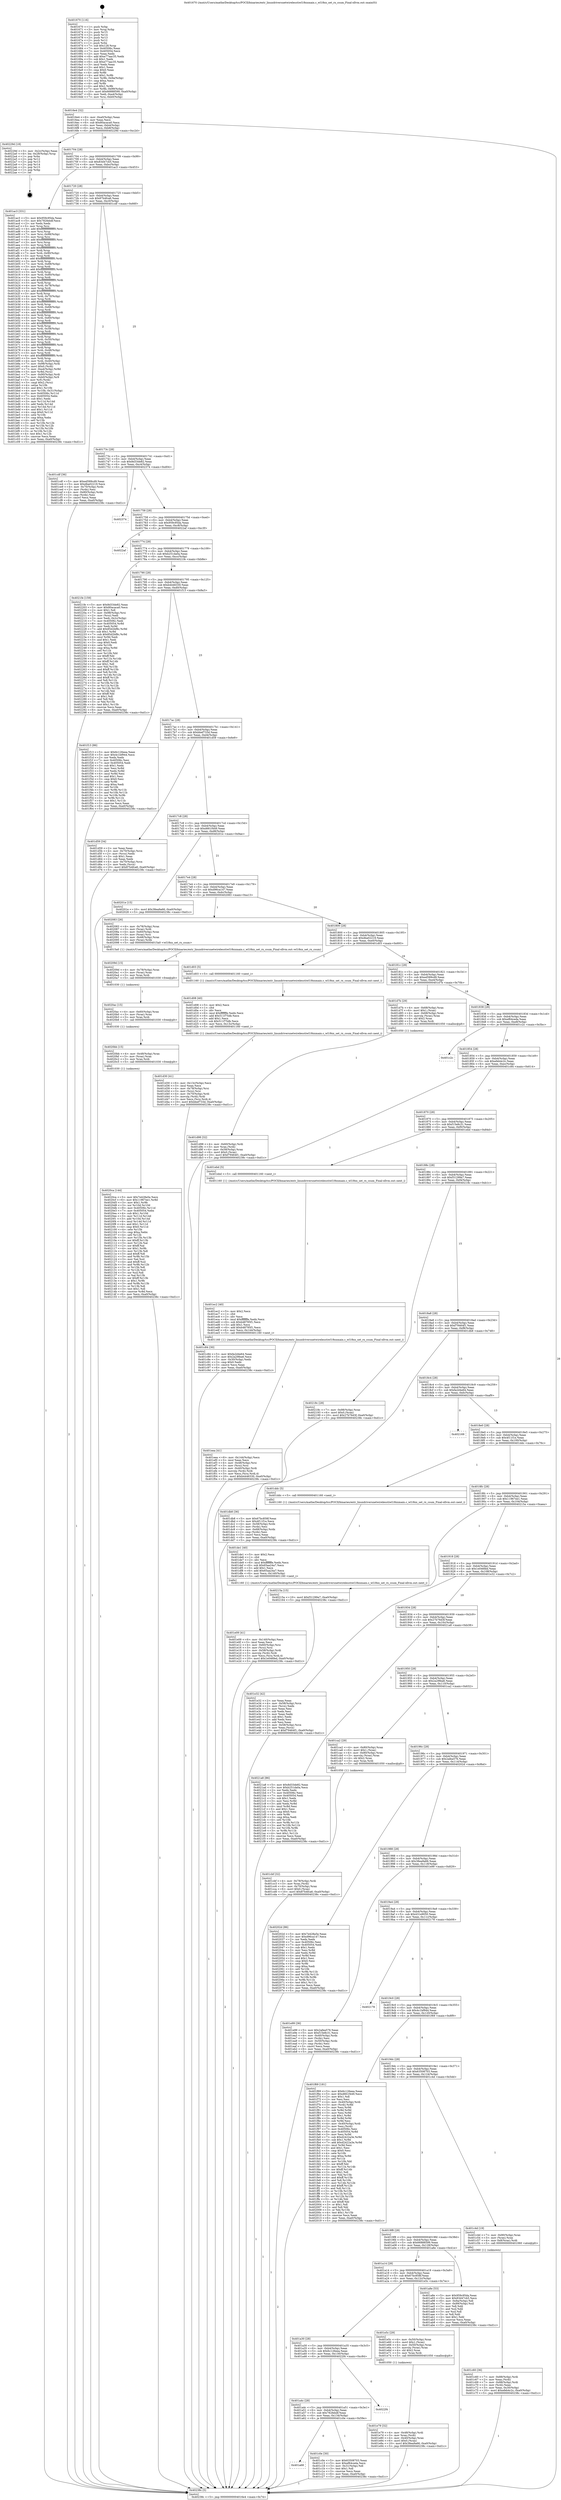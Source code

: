 digraph "0x401670" {
  label = "0x401670 (/mnt/c/Users/mathe/Desktop/tcc/POCII/binaries/extr_linuxdriversnetwirelesstiwl18xxmain.c_wl18xx_set_rx_csum_Final-ollvm.out::main(0))"
  labelloc = "t"
  node[shape=record]

  Entry [label="",width=0.3,height=0.3,shape=circle,fillcolor=black,style=filled]
  "0x4016e4" [label="{
     0x4016e4 [32]\l
     | [instrs]\l
     &nbsp;&nbsp;0x4016e4 \<+6\>: mov -0xa0(%rbp),%eax\l
     &nbsp;&nbsp;0x4016ea \<+2\>: mov %eax,%ecx\l
     &nbsp;&nbsp;0x4016ec \<+6\>: sub $0x80acaca0,%ecx\l
     &nbsp;&nbsp;0x4016f2 \<+6\>: mov %eax,-0xb4(%rbp)\l
     &nbsp;&nbsp;0x4016f8 \<+6\>: mov %ecx,-0xb8(%rbp)\l
     &nbsp;&nbsp;0x4016fe \<+6\>: je 000000000040229d \<main+0xc2d\>\l
  }"]
  "0x40229d" [label="{
     0x40229d [18]\l
     | [instrs]\l
     &nbsp;&nbsp;0x40229d \<+3\>: mov -0x2c(%rbp),%eax\l
     &nbsp;&nbsp;0x4022a0 \<+4\>: lea -0x28(%rbp),%rsp\l
     &nbsp;&nbsp;0x4022a4 \<+1\>: pop %rbx\l
     &nbsp;&nbsp;0x4022a5 \<+2\>: pop %r12\l
     &nbsp;&nbsp;0x4022a7 \<+2\>: pop %r13\l
     &nbsp;&nbsp;0x4022a9 \<+2\>: pop %r14\l
     &nbsp;&nbsp;0x4022ab \<+2\>: pop %r15\l
     &nbsp;&nbsp;0x4022ad \<+1\>: pop %rbp\l
     &nbsp;&nbsp;0x4022ae \<+1\>: ret\l
  }"]
  "0x401704" [label="{
     0x401704 [28]\l
     | [instrs]\l
     &nbsp;&nbsp;0x401704 \<+5\>: jmp 0000000000401709 \<main+0x99\>\l
     &nbsp;&nbsp;0x401709 \<+6\>: mov -0xb4(%rbp),%eax\l
     &nbsp;&nbsp;0x40170f \<+5\>: sub $0x83d47cb5,%eax\l
     &nbsp;&nbsp;0x401714 \<+6\>: mov %eax,-0xbc(%rbp)\l
     &nbsp;&nbsp;0x40171a \<+6\>: je 0000000000401ac3 \<main+0x453\>\l
  }"]
  Exit [label="",width=0.3,height=0.3,shape=circle,fillcolor=black,style=filled,peripheries=2]
  "0x401ac3" [label="{
     0x401ac3 [331]\l
     | [instrs]\l
     &nbsp;&nbsp;0x401ac3 \<+5\>: mov $0x959c95da,%eax\l
     &nbsp;&nbsp;0x401ac8 \<+5\>: mov $0x782febdf,%ecx\l
     &nbsp;&nbsp;0x401acd \<+2\>: xor %edx,%edx\l
     &nbsp;&nbsp;0x401acf \<+3\>: mov %rsp,%rsi\l
     &nbsp;&nbsp;0x401ad2 \<+4\>: add $0xfffffffffffffff0,%rsi\l
     &nbsp;&nbsp;0x401ad6 \<+3\>: mov %rsi,%rsp\l
     &nbsp;&nbsp;0x401ad9 \<+7\>: mov %rsi,-0x98(%rbp)\l
     &nbsp;&nbsp;0x401ae0 \<+3\>: mov %rsp,%rsi\l
     &nbsp;&nbsp;0x401ae3 \<+4\>: add $0xfffffffffffffff0,%rsi\l
     &nbsp;&nbsp;0x401ae7 \<+3\>: mov %rsi,%rsp\l
     &nbsp;&nbsp;0x401aea \<+3\>: mov %rsp,%rdi\l
     &nbsp;&nbsp;0x401aed \<+4\>: add $0xfffffffffffffff0,%rdi\l
     &nbsp;&nbsp;0x401af1 \<+3\>: mov %rdi,%rsp\l
     &nbsp;&nbsp;0x401af4 \<+7\>: mov %rdi,-0x90(%rbp)\l
     &nbsp;&nbsp;0x401afb \<+3\>: mov %rsp,%rdi\l
     &nbsp;&nbsp;0x401afe \<+4\>: add $0xfffffffffffffff0,%rdi\l
     &nbsp;&nbsp;0x401b02 \<+3\>: mov %rdi,%rsp\l
     &nbsp;&nbsp;0x401b05 \<+7\>: mov %rdi,-0x88(%rbp)\l
     &nbsp;&nbsp;0x401b0c \<+3\>: mov %rsp,%rdi\l
     &nbsp;&nbsp;0x401b0f \<+4\>: add $0xfffffffffffffff0,%rdi\l
     &nbsp;&nbsp;0x401b13 \<+3\>: mov %rdi,%rsp\l
     &nbsp;&nbsp;0x401b16 \<+4\>: mov %rdi,-0x80(%rbp)\l
     &nbsp;&nbsp;0x401b1a \<+3\>: mov %rsp,%rdi\l
     &nbsp;&nbsp;0x401b1d \<+4\>: add $0xfffffffffffffff0,%rdi\l
     &nbsp;&nbsp;0x401b21 \<+3\>: mov %rdi,%rsp\l
     &nbsp;&nbsp;0x401b24 \<+4\>: mov %rdi,-0x78(%rbp)\l
     &nbsp;&nbsp;0x401b28 \<+3\>: mov %rsp,%rdi\l
     &nbsp;&nbsp;0x401b2b \<+4\>: add $0xfffffffffffffff0,%rdi\l
     &nbsp;&nbsp;0x401b2f \<+3\>: mov %rdi,%rsp\l
     &nbsp;&nbsp;0x401b32 \<+4\>: mov %rdi,-0x70(%rbp)\l
     &nbsp;&nbsp;0x401b36 \<+3\>: mov %rsp,%rdi\l
     &nbsp;&nbsp;0x401b39 \<+4\>: add $0xfffffffffffffff0,%rdi\l
     &nbsp;&nbsp;0x401b3d \<+3\>: mov %rdi,%rsp\l
     &nbsp;&nbsp;0x401b40 \<+4\>: mov %rdi,-0x68(%rbp)\l
     &nbsp;&nbsp;0x401b44 \<+3\>: mov %rsp,%rdi\l
     &nbsp;&nbsp;0x401b47 \<+4\>: add $0xfffffffffffffff0,%rdi\l
     &nbsp;&nbsp;0x401b4b \<+3\>: mov %rdi,%rsp\l
     &nbsp;&nbsp;0x401b4e \<+4\>: mov %rdi,-0x60(%rbp)\l
     &nbsp;&nbsp;0x401b52 \<+3\>: mov %rsp,%rdi\l
     &nbsp;&nbsp;0x401b55 \<+4\>: add $0xfffffffffffffff0,%rdi\l
     &nbsp;&nbsp;0x401b59 \<+3\>: mov %rdi,%rsp\l
     &nbsp;&nbsp;0x401b5c \<+4\>: mov %rdi,-0x58(%rbp)\l
     &nbsp;&nbsp;0x401b60 \<+3\>: mov %rsp,%rdi\l
     &nbsp;&nbsp;0x401b63 \<+4\>: add $0xfffffffffffffff0,%rdi\l
     &nbsp;&nbsp;0x401b67 \<+3\>: mov %rdi,%rsp\l
     &nbsp;&nbsp;0x401b6a \<+4\>: mov %rdi,-0x50(%rbp)\l
     &nbsp;&nbsp;0x401b6e \<+3\>: mov %rsp,%rdi\l
     &nbsp;&nbsp;0x401b71 \<+4\>: add $0xfffffffffffffff0,%rdi\l
     &nbsp;&nbsp;0x401b75 \<+3\>: mov %rdi,%rsp\l
     &nbsp;&nbsp;0x401b78 \<+4\>: mov %rdi,-0x48(%rbp)\l
     &nbsp;&nbsp;0x401b7c \<+3\>: mov %rsp,%rdi\l
     &nbsp;&nbsp;0x401b7f \<+4\>: add $0xfffffffffffffff0,%rdi\l
     &nbsp;&nbsp;0x401b83 \<+3\>: mov %rdi,%rsp\l
     &nbsp;&nbsp;0x401b86 \<+4\>: mov %rdi,-0x40(%rbp)\l
     &nbsp;&nbsp;0x401b8a \<+7\>: mov -0x98(%rbp),%rdi\l
     &nbsp;&nbsp;0x401b91 \<+6\>: movl $0x0,(%rdi)\l
     &nbsp;&nbsp;0x401b97 \<+7\>: mov -0xa4(%rbp),%r8d\l
     &nbsp;&nbsp;0x401b9e \<+3\>: mov %r8d,(%rsi)\l
     &nbsp;&nbsp;0x401ba1 \<+7\>: mov -0x90(%rbp),%rdi\l
     &nbsp;&nbsp;0x401ba8 \<+7\>: mov -0xb0(%rbp),%r9\l
     &nbsp;&nbsp;0x401baf \<+3\>: mov %r9,(%rdi)\l
     &nbsp;&nbsp;0x401bb2 \<+3\>: cmpl $0x2,(%rsi)\l
     &nbsp;&nbsp;0x401bb5 \<+4\>: setne %r10b\l
     &nbsp;&nbsp;0x401bb9 \<+4\>: and $0x1,%r10b\l
     &nbsp;&nbsp;0x401bbd \<+4\>: mov %r10b,-0x31(%rbp)\l
     &nbsp;&nbsp;0x401bc1 \<+8\>: mov 0x40506c,%r11d\l
     &nbsp;&nbsp;0x401bc9 \<+7\>: mov 0x405054,%ebx\l
     &nbsp;&nbsp;0x401bd0 \<+3\>: sub $0x1,%edx\l
     &nbsp;&nbsp;0x401bd3 \<+3\>: mov %r11d,%r14d\l
     &nbsp;&nbsp;0x401bd6 \<+3\>: add %edx,%r14d\l
     &nbsp;&nbsp;0x401bd9 \<+4\>: imul %r14d,%r11d\l
     &nbsp;&nbsp;0x401bdd \<+4\>: and $0x1,%r11d\l
     &nbsp;&nbsp;0x401be1 \<+4\>: cmp $0x0,%r11d\l
     &nbsp;&nbsp;0x401be5 \<+4\>: sete %r10b\l
     &nbsp;&nbsp;0x401be9 \<+3\>: cmp $0xa,%ebx\l
     &nbsp;&nbsp;0x401bec \<+4\>: setl %r15b\l
     &nbsp;&nbsp;0x401bf0 \<+3\>: mov %r10b,%r12b\l
     &nbsp;&nbsp;0x401bf3 \<+3\>: and %r15b,%r12b\l
     &nbsp;&nbsp;0x401bf6 \<+3\>: xor %r15b,%r10b\l
     &nbsp;&nbsp;0x401bf9 \<+3\>: or %r10b,%r12b\l
     &nbsp;&nbsp;0x401bfc \<+4\>: test $0x1,%r12b\l
     &nbsp;&nbsp;0x401c00 \<+3\>: cmovne %ecx,%eax\l
     &nbsp;&nbsp;0x401c03 \<+6\>: mov %eax,-0xa0(%rbp)\l
     &nbsp;&nbsp;0x401c09 \<+5\>: jmp 000000000040238c \<main+0xd1c\>\l
  }"]
  "0x401720" [label="{
     0x401720 [28]\l
     | [instrs]\l
     &nbsp;&nbsp;0x401720 \<+5\>: jmp 0000000000401725 \<main+0xb5\>\l
     &nbsp;&nbsp;0x401725 \<+6\>: mov -0xb4(%rbp),%eax\l
     &nbsp;&nbsp;0x40172b \<+5\>: sub $0x87b4fca6,%eax\l
     &nbsp;&nbsp;0x401730 \<+6\>: mov %eax,-0xc0(%rbp)\l
     &nbsp;&nbsp;0x401736 \<+6\>: je 0000000000401cdf \<main+0x66f\>\l
  }"]
  "0x4020ca" [label="{
     0x4020ca [144]\l
     | [instrs]\l
     &nbsp;&nbsp;0x4020ca \<+5\>: mov $0x7e428a5e,%ecx\l
     &nbsp;&nbsp;0x4020cf \<+6\>: mov $0x11967ee1,%r8d\l
     &nbsp;&nbsp;0x4020d5 \<+3\>: mov $0x1,%r9b\l
     &nbsp;&nbsp;0x4020d8 \<+3\>: xor %r10d,%r10d\l
     &nbsp;&nbsp;0x4020db \<+8\>: mov 0x40506c,%r11d\l
     &nbsp;&nbsp;0x4020e3 \<+7\>: mov 0x405054,%ebx\l
     &nbsp;&nbsp;0x4020ea \<+4\>: sub $0x1,%r10d\l
     &nbsp;&nbsp;0x4020ee \<+3\>: mov %r11d,%r14d\l
     &nbsp;&nbsp;0x4020f1 \<+3\>: add %r10d,%r14d\l
     &nbsp;&nbsp;0x4020f4 \<+4\>: imul %r14d,%r11d\l
     &nbsp;&nbsp;0x4020f8 \<+4\>: and $0x1,%r11d\l
     &nbsp;&nbsp;0x4020fc \<+4\>: cmp $0x0,%r11d\l
     &nbsp;&nbsp;0x402100 \<+4\>: sete %r15b\l
     &nbsp;&nbsp;0x402104 \<+3\>: cmp $0xa,%ebx\l
     &nbsp;&nbsp;0x402107 \<+4\>: setl %r12b\l
     &nbsp;&nbsp;0x40210b \<+3\>: mov %r15b,%r13b\l
     &nbsp;&nbsp;0x40210e \<+4\>: xor $0xff,%r13b\l
     &nbsp;&nbsp;0x402112 \<+3\>: mov %r12b,%al\l
     &nbsp;&nbsp;0x402115 \<+2\>: xor $0xff,%al\l
     &nbsp;&nbsp;0x402117 \<+4\>: xor $0x1,%r9b\l
     &nbsp;&nbsp;0x40211b \<+3\>: mov %r13b,%dl\l
     &nbsp;&nbsp;0x40211e \<+3\>: and $0xff,%dl\l
     &nbsp;&nbsp;0x402121 \<+3\>: and %r9b,%r15b\l
     &nbsp;&nbsp;0x402124 \<+3\>: mov %al,%sil\l
     &nbsp;&nbsp;0x402127 \<+4\>: and $0xff,%sil\l
     &nbsp;&nbsp;0x40212b \<+3\>: and %r9b,%r12b\l
     &nbsp;&nbsp;0x40212e \<+3\>: or %r15b,%dl\l
     &nbsp;&nbsp;0x402131 \<+3\>: or %r12b,%sil\l
     &nbsp;&nbsp;0x402134 \<+3\>: xor %sil,%dl\l
     &nbsp;&nbsp;0x402137 \<+3\>: or %al,%r13b\l
     &nbsp;&nbsp;0x40213a \<+4\>: xor $0xff,%r13b\l
     &nbsp;&nbsp;0x40213e \<+4\>: or $0x1,%r9b\l
     &nbsp;&nbsp;0x402142 \<+3\>: and %r9b,%r13b\l
     &nbsp;&nbsp;0x402145 \<+3\>: or %r13b,%dl\l
     &nbsp;&nbsp;0x402148 \<+3\>: test $0x1,%dl\l
     &nbsp;&nbsp;0x40214b \<+4\>: cmovne %r8d,%ecx\l
     &nbsp;&nbsp;0x40214f \<+6\>: mov %ecx,-0xa0(%rbp)\l
     &nbsp;&nbsp;0x402155 \<+5\>: jmp 000000000040238c \<main+0xd1c\>\l
  }"]
  "0x401cdf" [label="{
     0x401cdf [36]\l
     | [instrs]\l
     &nbsp;&nbsp;0x401cdf \<+5\>: mov $0xed589cd9,%eax\l
     &nbsp;&nbsp;0x401ce4 \<+5\>: mov $0xdba02219,%ecx\l
     &nbsp;&nbsp;0x401ce9 \<+4\>: mov -0x70(%rbp),%rdx\l
     &nbsp;&nbsp;0x401ced \<+2\>: mov (%rdx),%esi\l
     &nbsp;&nbsp;0x401cef \<+4\>: mov -0x80(%rbp),%rdx\l
     &nbsp;&nbsp;0x401cf3 \<+2\>: cmp (%rdx),%esi\l
     &nbsp;&nbsp;0x401cf5 \<+3\>: cmovl %ecx,%eax\l
     &nbsp;&nbsp;0x401cf8 \<+6\>: mov %eax,-0xa0(%rbp)\l
     &nbsp;&nbsp;0x401cfe \<+5\>: jmp 000000000040238c \<main+0xd1c\>\l
  }"]
  "0x40173c" [label="{
     0x40173c [28]\l
     | [instrs]\l
     &nbsp;&nbsp;0x40173c \<+5\>: jmp 0000000000401741 \<main+0xd1\>\l
     &nbsp;&nbsp;0x401741 \<+6\>: mov -0xb4(%rbp),%eax\l
     &nbsp;&nbsp;0x401747 \<+5\>: sub $0x8d33de82,%eax\l
     &nbsp;&nbsp;0x40174c \<+6\>: mov %eax,-0xc4(%rbp)\l
     &nbsp;&nbsp;0x401752 \<+6\>: je 0000000000402374 \<main+0xd04\>\l
  }"]
  "0x4020bb" [label="{
     0x4020bb [15]\l
     | [instrs]\l
     &nbsp;&nbsp;0x4020bb \<+4\>: mov -0x48(%rbp),%rax\l
     &nbsp;&nbsp;0x4020bf \<+3\>: mov (%rax),%rax\l
     &nbsp;&nbsp;0x4020c2 \<+3\>: mov %rax,%rdi\l
     &nbsp;&nbsp;0x4020c5 \<+5\>: call 0000000000401030 \<free@plt\>\l
     | [calls]\l
     &nbsp;&nbsp;0x401030 \{1\} (unknown)\l
  }"]
  "0x402374" [label="{
     0x402374\l
  }", style=dashed]
  "0x401758" [label="{
     0x401758 [28]\l
     | [instrs]\l
     &nbsp;&nbsp;0x401758 \<+5\>: jmp 000000000040175d \<main+0xed\>\l
     &nbsp;&nbsp;0x40175d \<+6\>: mov -0xb4(%rbp),%eax\l
     &nbsp;&nbsp;0x401763 \<+5\>: sub $0x959c95da,%eax\l
     &nbsp;&nbsp;0x401768 \<+6\>: mov %eax,-0xc8(%rbp)\l
     &nbsp;&nbsp;0x40176e \<+6\>: je 00000000004022af \<main+0xc3f\>\l
  }"]
  "0x4020ac" [label="{
     0x4020ac [15]\l
     | [instrs]\l
     &nbsp;&nbsp;0x4020ac \<+4\>: mov -0x60(%rbp),%rax\l
     &nbsp;&nbsp;0x4020b0 \<+3\>: mov (%rax),%rax\l
     &nbsp;&nbsp;0x4020b3 \<+3\>: mov %rax,%rdi\l
     &nbsp;&nbsp;0x4020b6 \<+5\>: call 0000000000401030 \<free@plt\>\l
     | [calls]\l
     &nbsp;&nbsp;0x401030 \{1\} (unknown)\l
  }"]
  "0x4022af" [label="{
     0x4022af\l
  }", style=dashed]
  "0x401774" [label="{
     0x401774 [28]\l
     | [instrs]\l
     &nbsp;&nbsp;0x401774 \<+5\>: jmp 0000000000401779 \<main+0x109\>\l
     &nbsp;&nbsp;0x401779 \<+6\>: mov -0xb4(%rbp),%eax\l
     &nbsp;&nbsp;0x40177f \<+5\>: sub $0xb251da0a,%eax\l
     &nbsp;&nbsp;0x401784 \<+6\>: mov %eax,-0xcc(%rbp)\l
     &nbsp;&nbsp;0x40178a \<+6\>: je 00000000004021fe \<main+0xb8e\>\l
  }"]
  "0x40209d" [label="{
     0x40209d [15]\l
     | [instrs]\l
     &nbsp;&nbsp;0x40209d \<+4\>: mov -0x78(%rbp),%rax\l
     &nbsp;&nbsp;0x4020a1 \<+3\>: mov (%rax),%rax\l
     &nbsp;&nbsp;0x4020a4 \<+3\>: mov %rax,%rdi\l
     &nbsp;&nbsp;0x4020a7 \<+5\>: call 0000000000401030 \<free@plt\>\l
     | [calls]\l
     &nbsp;&nbsp;0x401030 \{1\} (unknown)\l
  }"]
  "0x4021fe" [label="{
     0x4021fe [159]\l
     | [instrs]\l
     &nbsp;&nbsp;0x4021fe \<+5\>: mov $0x8d33de82,%eax\l
     &nbsp;&nbsp;0x402203 \<+5\>: mov $0x80acaca0,%ecx\l
     &nbsp;&nbsp;0x402208 \<+2\>: mov $0x1,%dl\l
     &nbsp;&nbsp;0x40220a \<+7\>: mov -0x98(%rbp),%rsi\l
     &nbsp;&nbsp;0x402211 \<+2\>: mov (%rsi),%edi\l
     &nbsp;&nbsp;0x402213 \<+3\>: mov %edi,-0x2c(%rbp)\l
     &nbsp;&nbsp;0x402216 \<+7\>: mov 0x40506c,%edi\l
     &nbsp;&nbsp;0x40221d \<+8\>: mov 0x405054,%r8d\l
     &nbsp;&nbsp;0x402225 \<+3\>: mov %edi,%r9d\l
     &nbsp;&nbsp;0x402228 \<+7\>: add $0x85d2bf8c,%r9d\l
     &nbsp;&nbsp;0x40222f \<+4\>: sub $0x1,%r9d\l
     &nbsp;&nbsp;0x402233 \<+7\>: sub $0x85d2bf8c,%r9d\l
     &nbsp;&nbsp;0x40223a \<+4\>: imul %r9d,%edi\l
     &nbsp;&nbsp;0x40223e \<+3\>: and $0x1,%edi\l
     &nbsp;&nbsp;0x402241 \<+3\>: cmp $0x0,%edi\l
     &nbsp;&nbsp;0x402244 \<+4\>: sete %r10b\l
     &nbsp;&nbsp;0x402248 \<+4\>: cmp $0xa,%r8d\l
     &nbsp;&nbsp;0x40224c \<+4\>: setl %r11b\l
     &nbsp;&nbsp;0x402250 \<+3\>: mov %r10b,%bl\l
     &nbsp;&nbsp;0x402253 \<+3\>: xor $0xff,%bl\l
     &nbsp;&nbsp;0x402256 \<+3\>: mov %r11b,%r14b\l
     &nbsp;&nbsp;0x402259 \<+4\>: xor $0xff,%r14b\l
     &nbsp;&nbsp;0x40225d \<+3\>: xor $0x1,%dl\l
     &nbsp;&nbsp;0x402260 \<+3\>: mov %bl,%r15b\l
     &nbsp;&nbsp;0x402263 \<+4\>: and $0xff,%r15b\l
     &nbsp;&nbsp;0x402267 \<+3\>: and %dl,%r10b\l
     &nbsp;&nbsp;0x40226a \<+3\>: mov %r14b,%r12b\l
     &nbsp;&nbsp;0x40226d \<+4\>: and $0xff,%r12b\l
     &nbsp;&nbsp;0x402271 \<+3\>: and %dl,%r11b\l
     &nbsp;&nbsp;0x402274 \<+3\>: or %r10b,%r15b\l
     &nbsp;&nbsp;0x402277 \<+3\>: or %r11b,%r12b\l
     &nbsp;&nbsp;0x40227a \<+3\>: xor %r12b,%r15b\l
     &nbsp;&nbsp;0x40227d \<+3\>: or %r14b,%bl\l
     &nbsp;&nbsp;0x402280 \<+3\>: xor $0xff,%bl\l
     &nbsp;&nbsp;0x402283 \<+3\>: or $0x1,%dl\l
     &nbsp;&nbsp;0x402286 \<+2\>: and %dl,%bl\l
     &nbsp;&nbsp;0x402288 \<+3\>: or %bl,%r15b\l
     &nbsp;&nbsp;0x40228b \<+4\>: test $0x1,%r15b\l
     &nbsp;&nbsp;0x40228f \<+3\>: cmovne %ecx,%eax\l
     &nbsp;&nbsp;0x402292 \<+6\>: mov %eax,-0xa0(%rbp)\l
     &nbsp;&nbsp;0x402298 \<+5\>: jmp 000000000040238c \<main+0xd1c\>\l
  }"]
  "0x401790" [label="{
     0x401790 [28]\l
     | [instrs]\l
     &nbsp;&nbsp;0x401790 \<+5\>: jmp 0000000000401795 \<main+0x125\>\l
     &nbsp;&nbsp;0x401795 \<+6\>: mov -0xb4(%rbp),%eax\l
     &nbsp;&nbsp;0x40179b \<+5\>: sub $0xb4446330,%eax\l
     &nbsp;&nbsp;0x4017a0 \<+6\>: mov %eax,-0xd0(%rbp)\l
     &nbsp;&nbsp;0x4017a6 \<+6\>: je 0000000000401f13 \<main+0x8a3\>\l
  }"]
  "0x401eea" [label="{
     0x401eea [41]\l
     | [instrs]\l
     &nbsp;&nbsp;0x401eea \<+6\>: mov -0x144(%rbp),%ecx\l
     &nbsp;&nbsp;0x401ef0 \<+3\>: imul %eax,%ecx\l
     &nbsp;&nbsp;0x401ef3 \<+4\>: mov -0x48(%rbp),%rsi\l
     &nbsp;&nbsp;0x401ef7 \<+3\>: mov (%rsi),%rsi\l
     &nbsp;&nbsp;0x401efa \<+4\>: mov -0x40(%rbp),%rdi\l
     &nbsp;&nbsp;0x401efe \<+3\>: movslq (%rdi),%rdi\l
     &nbsp;&nbsp;0x401f01 \<+3\>: mov %ecx,(%rsi,%rdi,4)\l
     &nbsp;&nbsp;0x401f04 \<+10\>: movl $0xb4446330,-0xa0(%rbp)\l
     &nbsp;&nbsp;0x401f0e \<+5\>: jmp 000000000040238c \<main+0xd1c\>\l
  }"]
  "0x401f13" [label="{
     0x401f13 [86]\l
     | [instrs]\l
     &nbsp;&nbsp;0x401f13 \<+5\>: mov $0x6c126eea,%eax\l
     &nbsp;&nbsp;0x401f18 \<+5\>: mov $0x4c1bf944,%ecx\l
     &nbsp;&nbsp;0x401f1d \<+2\>: xor %edx,%edx\l
     &nbsp;&nbsp;0x401f1f \<+7\>: mov 0x40506c,%esi\l
     &nbsp;&nbsp;0x401f26 \<+7\>: mov 0x405054,%edi\l
     &nbsp;&nbsp;0x401f2d \<+3\>: sub $0x1,%edx\l
     &nbsp;&nbsp;0x401f30 \<+3\>: mov %esi,%r8d\l
     &nbsp;&nbsp;0x401f33 \<+3\>: add %edx,%r8d\l
     &nbsp;&nbsp;0x401f36 \<+4\>: imul %r8d,%esi\l
     &nbsp;&nbsp;0x401f3a \<+3\>: and $0x1,%esi\l
     &nbsp;&nbsp;0x401f3d \<+3\>: cmp $0x0,%esi\l
     &nbsp;&nbsp;0x401f40 \<+4\>: sete %r9b\l
     &nbsp;&nbsp;0x401f44 \<+3\>: cmp $0xa,%edi\l
     &nbsp;&nbsp;0x401f47 \<+4\>: setl %r10b\l
     &nbsp;&nbsp;0x401f4b \<+3\>: mov %r9b,%r11b\l
     &nbsp;&nbsp;0x401f4e \<+3\>: and %r10b,%r11b\l
     &nbsp;&nbsp;0x401f51 \<+3\>: xor %r10b,%r9b\l
     &nbsp;&nbsp;0x401f54 \<+3\>: or %r9b,%r11b\l
     &nbsp;&nbsp;0x401f57 \<+4\>: test $0x1,%r11b\l
     &nbsp;&nbsp;0x401f5b \<+3\>: cmovne %ecx,%eax\l
     &nbsp;&nbsp;0x401f5e \<+6\>: mov %eax,-0xa0(%rbp)\l
     &nbsp;&nbsp;0x401f64 \<+5\>: jmp 000000000040238c \<main+0xd1c\>\l
  }"]
  "0x4017ac" [label="{
     0x4017ac [28]\l
     | [instrs]\l
     &nbsp;&nbsp;0x4017ac \<+5\>: jmp 00000000004017b1 \<main+0x141\>\l
     &nbsp;&nbsp;0x4017b1 \<+6\>: mov -0xb4(%rbp),%eax\l
     &nbsp;&nbsp;0x4017b7 \<+5\>: sub $0xbbef733d,%eax\l
     &nbsp;&nbsp;0x4017bc \<+6\>: mov %eax,-0xd4(%rbp)\l
     &nbsp;&nbsp;0x4017c2 \<+6\>: je 0000000000401d59 \<main+0x6e9\>\l
  }"]
  "0x401ec2" [label="{
     0x401ec2 [40]\l
     | [instrs]\l
     &nbsp;&nbsp;0x401ec2 \<+5\>: mov $0x2,%ecx\l
     &nbsp;&nbsp;0x401ec7 \<+1\>: cltd\l
     &nbsp;&nbsp;0x401ec8 \<+2\>: idiv %ecx\l
     &nbsp;&nbsp;0x401eca \<+6\>: imul $0xfffffffe,%edx,%ecx\l
     &nbsp;&nbsp;0x401ed0 \<+6\>: sub $0xb48795f1,%ecx\l
     &nbsp;&nbsp;0x401ed6 \<+3\>: add $0x1,%ecx\l
     &nbsp;&nbsp;0x401ed9 \<+6\>: add $0xb48795f1,%ecx\l
     &nbsp;&nbsp;0x401edf \<+6\>: mov %ecx,-0x144(%rbp)\l
     &nbsp;&nbsp;0x401ee5 \<+5\>: call 0000000000401160 \<next_i\>\l
     | [calls]\l
     &nbsp;&nbsp;0x401160 \{1\} (/mnt/c/Users/mathe/Desktop/tcc/POCII/binaries/extr_linuxdriversnetwirelesstiwl18xxmain.c_wl18xx_set_rx_csum_Final-ollvm.out::next_i)\l
  }"]
  "0x401d59" [label="{
     0x401d59 [34]\l
     | [instrs]\l
     &nbsp;&nbsp;0x401d59 \<+2\>: xor %eax,%eax\l
     &nbsp;&nbsp;0x401d5b \<+4\>: mov -0x70(%rbp),%rcx\l
     &nbsp;&nbsp;0x401d5f \<+2\>: mov (%rcx),%edx\l
     &nbsp;&nbsp;0x401d61 \<+3\>: sub $0x1,%eax\l
     &nbsp;&nbsp;0x401d64 \<+2\>: sub %eax,%edx\l
     &nbsp;&nbsp;0x401d66 \<+4\>: mov -0x70(%rbp),%rcx\l
     &nbsp;&nbsp;0x401d6a \<+2\>: mov %edx,(%rcx)\l
     &nbsp;&nbsp;0x401d6c \<+10\>: movl $0x87b4fca6,-0xa0(%rbp)\l
     &nbsp;&nbsp;0x401d76 \<+5\>: jmp 000000000040238c \<main+0xd1c\>\l
  }"]
  "0x4017c8" [label="{
     0x4017c8 [28]\l
     | [instrs]\l
     &nbsp;&nbsp;0x4017c8 \<+5\>: jmp 00000000004017cd \<main+0x15d\>\l
     &nbsp;&nbsp;0x4017cd \<+6\>: mov -0xb4(%rbp),%eax\l
     &nbsp;&nbsp;0x4017d3 \<+5\>: sub $0xd661f449,%eax\l
     &nbsp;&nbsp;0x4017d8 \<+6\>: mov %eax,-0xd8(%rbp)\l
     &nbsp;&nbsp;0x4017de \<+6\>: je 000000000040201e \<main+0x9ae\>\l
  }"]
  "0x401e79" [label="{
     0x401e79 [32]\l
     | [instrs]\l
     &nbsp;&nbsp;0x401e79 \<+4\>: mov -0x48(%rbp),%rdi\l
     &nbsp;&nbsp;0x401e7d \<+3\>: mov %rax,(%rdi)\l
     &nbsp;&nbsp;0x401e80 \<+4\>: mov -0x40(%rbp),%rax\l
     &nbsp;&nbsp;0x401e84 \<+6\>: movl $0x0,(%rax)\l
     &nbsp;&nbsp;0x401e8a \<+10\>: movl $0x38ea9a66,-0xa0(%rbp)\l
     &nbsp;&nbsp;0x401e94 \<+5\>: jmp 000000000040238c \<main+0xd1c\>\l
  }"]
  "0x40201e" [label="{
     0x40201e [15]\l
     | [instrs]\l
     &nbsp;&nbsp;0x40201e \<+10\>: movl $0x38ea9a66,-0xa0(%rbp)\l
     &nbsp;&nbsp;0x402028 \<+5\>: jmp 000000000040238c \<main+0xd1c\>\l
  }"]
  "0x4017e4" [label="{
     0x4017e4 [28]\l
     | [instrs]\l
     &nbsp;&nbsp;0x4017e4 \<+5\>: jmp 00000000004017e9 \<main+0x179\>\l
     &nbsp;&nbsp;0x4017e9 \<+6\>: mov -0xb4(%rbp),%eax\l
     &nbsp;&nbsp;0x4017ef \<+5\>: sub $0xd96ca147,%eax\l
     &nbsp;&nbsp;0x4017f4 \<+6\>: mov %eax,-0xdc(%rbp)\l
     &nbsp;&nbsp;0x4017fa \<+6\>: je 0000000000402083 \<main+0xa13\>\l
  }"]
  "0x401e09" [label="{
     0x401e09 [41]\l
     | [instrs]\l
     &nbsp;&nbsp;0x401e09 \<+6\>: mov -0x140(%rbp),%ecx\l
     &nbsp;&nbsp;0x401e0f \<+3\>: imul %eax,%ecx\l
     &nbsp;&nbsp;0x401e12 \<+4\>: mov -0x60(%rbp),%rsi\l
     &nbsp;&nbsp;0x401e16 \<+3\>: mov (%rsi),%rsi\l
     &nbsp;&nbsp;0x401e19 \<+4\>: mov -0x58(%rbp),%rdi\l
     &nbsp;&nbsp;0x401e1d \<+3\>: movslq (%rdi),%rdi\l
     &nbsp;&nbsp;0x401e20 \<+3\>: mov %ecx,(%rsi,%rdi,4)\l
     &nbsp;&nbsp;0x401e23 \<+10\>: movl $0x1e046fed,-0xa0(%rbp)\l
     &nbsp;&nbsp;0x401e2d \<+5\>: jmp 000000000040238c \<main+0xd1c\>\l
  }"]
  "0x402083" [label="{
     0x402083 [26]\l
     | [instrs]\l
     &nbsp;&nbsp;0x402083 \<+4\>: mov -0x78(%rbp),%rax\l
     &nbsp;&nbsp;0x402087 \<+3\>: mov (%rax),%rdi\l
     &nbsp;&nbsp;0x40208a \<+4\>: mov -0x60(%rbp),%rax\l
     &nbsp;&nbsp;0x40208e \<+3\>: mov (%rax),%rsi\l
     &nbsp;&nbsp;0x402091 \<+4\>: mov -0x48(%rbp),%rax\l
     &nbsp;&nbsp;0x402095 \<+3\>: mov (%rax),%rdx\l
     &nbsp;&nbsp;0x402098 \<+5\>: call 00000000004015a0 \<wl18xx_set_rx_csum\>\l
     | [calls]\l
     &nbsp;&nbsp;0x4015a0 \{1\} (/mnt/c/Users/mathe/Desktop/tcc/POCII/binaries/extr_linuxdriversnetwirelesstiwl18xxmain.c_wl18xx_set_rx_csum_Final-ollvm.out::wl18xx_set_rx_csum)\l
  }"]
  "0x401800" [label="{
     0x401800 [28]\l
     | [instrs]\l
     &nbsp;&nbsp;0x401800 \<+5\>: jmp 0000000000401805 \<main+0x195\>\l
     &nbsp;&nbsp;0x401805 \<+6\>: mov -0xb4(%rbp),%eax\l
     &nbsp;&nbsp;0x40180b \<+5\>: sub $0xdba02219,%eax\l
     &nbsp;&nbsp;0x401810 \<+6\>: mov %eax,-0xe0(%rbp)\l
     &nbsp;&nbsp;0x401816 \<+6\>: je 0000000000401d03 \<main+0x693\>\l
  }"]
  "0x401de1" [label="{
     0x401de1 [40]\l
     | [instrs]\l
     &nbsp;&nbsp;0x401de1 \<+5\>: mov $0x2,%ecx\l
     &nbsp;&nbsp;0x401de6 \<+1\>: cltd\l
     &nbsp;&nbsp;0x401de7 \<+2\>: idiv %ecx\l
     &nbsp;&nbsp;0x401de9 \<+6\>: imul $0xfffffffe,%edx,%ecx\l
     &nbsp;&nbsp;0x401def \<+6\>: sub $0x65aa24a7,%ecx\l
     &nbsp;&nbsp;0x401df5 \<+3\>: add $0x1,%ecx\l
     &nbsp;&nbsp;0x401df8 \<+6\>: add $0x65aa24a7,%ecx\l
     &nbsp;&nbsp;0x401dfe \<+6\>: mov %ecx,-0x140(%rbp)\l
     &nbsp;&nbsp;0x401e04 \<+5\>: call 0000000000401160 \<next_i\>\l
     | [calls]\l
     &nbsp;&nbsp;0x401160 \{1\} (/mnt/c/Users/mathe/Desktop/tcc/POCII/binaries/extr_linuxdriversnetwirelesstiwl18xxmain.c_wl18xx_set_rx_csum_Final-ollvm.out::next_i)\l
  }"]
  "0x401d03" [label="{
     0x401d03 [5]\l
     | [instrs]\l
     &nbsp;&nbsp;0x401d03 \<+5\>: call 0000000000401160 \<next_i\>\l
     | [calls]\l
     &nbsp;&nbsp;0x401160 \{1\} (/mnt/c/Users/mathe/Desktop/tcc/POCII/binaries/extr_linuxdriversnetwirelesstiwl18xxmain.c_wl18xx_set_rx_csum_Final-ollvm.out::next_i)\l
  }"]
  "0x40181c" [label="{
     0x40181c [28]\l
     | [instrs]\l
     &nbsp;&nbsp;0x40181c \<+5\>: jmp 0000000000401821 \<main+0x1b1\>\l
     &nbsp;&nbsp;0x401821 \<+6\>: mov -0xb4(%rbp),%eax\l
     &nbsp;&nbsp;0x401827 \<+5\>: sub $0xed589cd9,%eax\l
     &nbsp;&nbsp;0x40182c \<+6\>: mov %eax,-0xe4(%rbp)\l
     &nbsp;&nbsp;0x401832 \<+6\>: je 0000000000401d7b \<main+0x70b\>\l
  }"]
  "0x401d98" [label="{
     0x401d98 [32]\l
     | [instrs]\l
     &nbsp;&nbsp;0x401d98 \<+4\>: mov -0x60(%rbp),%rdi\l
     &nbsp;&nbsp;0x401d9c \<+3\>: mov %rax,(%rdi)\l
     &nbsp;&nbsp;0x401d9f \<+4\>: mov -0x58(%rbp),%rax\l
     &nbsp;&nbsp;0x401da3 \<+6\>: movl $0x0,(%rax)\l
     &nbsp;&nbsp;0x401da9 \<+10\>: movl $0xf79464f1,-0xa0(%rbp)\l
     &nbsp;&nbsp;0x401db3 \<+5\>: jmp 000000000040238c \<main+0xd1c\>\l
  }"]
  "0x401d7b" [label="{
     0x401d7b [29]\l
     | [instrs]\l
     &nbsp;&nbsp;0x401d7b \<+4\>: mov -0x68(%rbp),%rax\l
     &nbsp;&nbsp;0x401d7f \<+6\>: movl $0x1,(%rax)\l
     &nbsp;&nbsp;0x401d85 \<+4\>: mov -0x68(%rbp),%rax\l
     &nbsp;&nbsp;0x401d89 \<+3\>: movslq (%rax),%rax\l
     &nbsp;&nbsp;0x401d8c \<+4\>: shl $0x2,%rax\l
     &nbsp;&nbsp;0x401d90 \<+3\>: mov %rax,%rdi\l
     &nbsp;&nbsp;0x401d93 \<+5\>: call 0000000000401050 \<malloc@plt\>\l
     | [calls]\l
     &nbsp;&nbsp;0x401050 \{1\} (unknown)\l
  }"]
  "0x401838" [label="{
     0x401838 [28]\l
     | [instrs]\l
     &nbsp;&nbsp;0x401838 \<+5\>: jmp 000000000040183d \<main+0x1cd\>\l
     &nbsp;&nbsp;0x40183d \<+6\>: mov -0xb4(%rbp),%eax\l
     &nbsp;&nbsp;0x401843 \<+5\>: sub $0xef64ceda,%eax\l
     &nbsp;&nbsp;0x401848 \<+6\>: mov %eax,-0xe8(%rbp)\l
     &nbsp;&nbsp;0x40184e \<+6\>: je 0000000000401c2c \<main+0x5bc\>\l
  }"]
  "0x401d30" [label="{
     0x401d30 [41]\l
     | [instrs]\l
     &nbsp;&nbsp;0x401d30 \<+6\>: mov -0x13c(%rbp),%ecx\l
     &nbsp;&nbsp;0x401d36 \<+3\>: imul %eax,%ecx\l
     &nbsp;&nbsp;0x401d39 \<+4\>: mov -0x78(%rbp),%rsi\l
     &nbsp;&nbsp;0x401d3d \<+3\>: mov (%rsi),%rsi\l
     &nbsp;&nbsp;0x401d40 \<+4\>: mov -0x70(%rbp),%rdi\l
     &nbsp;&nbsp;0x401d44 \<+3\>: movslq (%rdi),%rdi\l
     &nbsp;&nbsp;0x401d47 \<+3\>: mov %ecx,(%rsi,%rdi,4)\l
     &nbsp;&nbsp;0x401d4a \<+10\>: movl $0xbbef733d,-0xa0(%rbp)\l
     &nbsp;&nbsp;0x401d54 \<+5\>: jmp 000000000040238c \<main+0xd1c\>\l
  }"]
  "0x401c2c" [label="{
     0x401c2c\l
  }", style=dashed]
  "0x401854" [label="{
     0x401854 [28]\l
     | [instrs]\l
     &nbsp;&nbsp;0x401854 \<+5\>: jmp 0000000000401859 \<main+0x1e9\>\l
     &nbsp;&nbsp;0x401859 \<+6\>: mov -0xb4(%rbp),%eax\l
     &nbsp;&nbsp;0x40185f \<+5\>: sub $0xefeb4c2c,%eax\l
     &nbsp;&nbsp;0x401864 \<+6\>: mov %eax,-0xec(%rbp)\l
     &nbsp;&nbsp;0x40186a \<+6\>: je 0000000000401c84 \<main+0x614\>\l
  }"]
  "0x401d08" [label="{
     0x401d08 [40]\l
     | [instrs]\l
     &nbsp;&nbsp;0x401d08 \<+5\>: mov $0x2,%ecx\l
     &nbsp;&nbsp;0x401d0d \<+1\>: cltd\l
     &nbsp;&nbsp;0x401d0e \<+2\>: idiv %ecx\l
     &nbsp;&nbsp;0x401d10 \<+6\>: imul $0xfffffffe,%edx,%ecx\l
     &nbsp;&nbsp;0x401d16 \<+6\>: add $0x511f75db,%ecx\l
     &nbsp;&nbsp;0x401d1c \<+3\>: add $0x1,%ecx\l
     &nbsp;&nbsp;0x401d1f \<+6\>: sub $0x511f75db,%ecx\l
     &nbsp;&nbsp;0x401d25 \<+6\>: mov %ecx,-0x13c(%rbp)\l
     &nbsp;&nbsp;0x401d2b \<+5\>: call 0000000000401160 \<next_i\>\l
     | [calls]\l
     &nbsp;&nbsp;0x401160 \{1\} (/mnt/c/Users/mathe/Desktop/tcc/POCII/binaries/extr_linuxdriversnetwirelesstiwl18xxmain.c_wl18xx_set_rx_csum_Final-ollvm.out::next_i)\l
  }"]
  "0x401c84" [label="{
     0x401c84 [30]\l
     | [instrs]\l
     &nbsp;&nbsp;0x401c84 \<+5\>: mov $0xfa2d4e64,%eax\l
     &nbsp;&nbsp;0x401c89 \<+5\>: mov $0x2a29fea6,%ecx\l
     &nbsp;&nbsp;0x401c8e \<+3\>: mov -0x30(%rbp),%edx\l
     &nbsp;&nbsp;0x401c91 \<+3\>: cmp $0x0,%edx\l
     &nbsp;&nbsp;0x401c94 \<+3\>: cmove %ecx,%eax\l
     &nbsp;&nbsp;0x401c97 \<+6\>: mov %eax,-0xa0(%rbp)\l
     &nbsp;&nbsp;0x401c9d \<+5\>: jmp 000000000040238c \<main+0xd1c\>\l
  }"]
  "0x401870" [label="{
     0x401870 [28]\l
     | [instrs]\l
     &nbsp;&nbsp;0x401870 \<+5\>: jmp 0000000000401875 \<main+0x205\>\l
     &nbsp;&nbsp;0x401875 \<+6\>: mov -0xb4(%rbp),%eax\l
     &nbsp;&nbsp;0x40187b \<+5\>: sub $0xf15e8c31,%eax\l
     &nbsp;&nbsp;0x401880 \<+6\>: mov %eax,-0xf0(%rbp)\l
     &nbsp;&nbsp;0x401886 \<+6\>: je 0000000000401ebd \<main+0x84d\>\l
  }"]
  "0x401cbf" [label="{
     0x401cbf [32]\l
     | [instrs]\l
     &nbsp;&nbsp;0x401cbf \<+4\>: mov -0x78(%rbp),%rdi\l
     &nbsp;&nbsp;0x401cc3 \<+3\>: mov %rax,(%rdi)\l
     &nbsp;&nbsp;0x401cc6 \<+4\>: mov -0x70(%rbp),%rax\l
     &nbsp;&nbsp;0x401cca \<+6\>: movl $0x0,(%rax)\l
     &nbsp;&nbsp;0x401cd0 \<+10\>: movl $0x87b4fca6,-0xa0(%rbp)\l
     &nbsp;&nbsp;0x401cda \<+5\>: jmp 000000000040238c \<main+0xd1c\>\l
  }"]
  "0x401ebd" [label="{
     0x401ebd [5]\l
     | [instrs]\l
     &nbsp;&nbsp;0x401ebd \<+5\>: call 0000000000401160 \<next_i\>\l
     | [calls]\l
     &nbsp;&nbsp;0x401160 \{1\} (/mnt/c/Users/mathe/Desktop/tcc/POCII/binaries/extr_linuxdriversnetwirelesstiwl18xxmain.c_wl18xx_set_rx_csum_Final-ollvm.out::next_i)\l
  }"]
  "0x40188c" [label="{
     0x40188c [28]\l
     | [instrs]\l
     &nbsp;&nbsp;0x40188c \<+5\>: jmp 0000000000401891 \<main+0x221\>\l
     &nbsp;&nbsp;0x401891 \<+6\>: mov -0xb4(%rbp),%eax\l
     &nbsp;&nbsp;0x401897 \<+5\>: sub $0xf31299a7,%eax\l
     &nbsp;&nbsp;0x40189c \<+6\>: mov %eax,-0xf4(%rbp)\l
     &nbsp;&nbsp;0x4018a2 \<+6\>: je 000000000040218c \<main+0xb1c\>\l
  }"]
  "0x401c60" [label="{
     0x401c60 [36]\l
     | [instrs]\l
     &nbsp;&nbsp;0x401c60 \<+7\>: mov -0x88(%rbp),%rdi\l
     &nbsp;&nbsp;0x401c67 \<+2\>: mov %eax,(%rdi)\l
     &nbsp;&nbsp;0x401c69 \<+7\>: mov -0x88(%rbp),%rdi\l
     &nbsp;&nbsp;0x401c70 \<+2\>: mov (%rdi),%eax\l
     &nbsp;&nbsp;0x401c72 \<+3\>: mov %eax,-0x30(%rbp)\l
     &nbsp;&nbsp;0x401c75 \<+10\>: movl $0xefeb4c2c,-0xa0(%rbp)\l
     &nbsp;&nbsp;0x401c7f \<+5\>: jmp 000000000040238c \<main+0xd1c\>\l
  }"]
  "0x40218c" [label="{
     0x40218c [28]\l
     | [instrs]\l
     &nbsp;&nbsp;0x40218c \<+7\>: mov -0x98(%rbp),%rax\l
     &nbsp;&nbsp;0x402193 \<+6\>: movl $0x0,(%rax)\l
     &nbsp;&nbsp;0x402199 \<+10\>: movl $0x27b76d3f,-0xa0(%rbp)\l
     &nbsp;&nbsp;0x4021a3 \<+5\>: jmp 000000000040238c \<main+0xd1c\>\l
  }"]
  "0x4018a8" [label="{
     0x4018a8 [28]\l
     | [instrs]\l
     &nbsp;&nbsp;0x4018a8 \<+5\>: jmp 00000000004018ad \<main+0x23d\>\l
     &nbsp;&nbsp;0x4018ad \<+6\>: mov -0xb4(%rbp),%eax\l
     &nbsp;&nbsp;0x4018b3 \<+5\>: sub $0xf79464f1,%eax\l
     &nbsp;&nbsp;0x4018b8 \<+6\>: mov %eax,-0xf8(%rbp)\l
     &nbsp;&nbsp;0x4018be \<+6\>: je 0000000000401db8 \<main+0x748\>\l
  }"]
  "0x401a68" [label="{
     0x401a68\l
  }", style=dashed]
  "0x401db8" [label="{
     0x401db8 [36]\l
     | [instrs]\l
     &nbsp;&nbsp;0x401db8 \<+5\>: mov $0x67bc858f,%eax\l
     &nbsp;&nbsp;0x401dbd \<+5\>: mov $0x4f11f1e,%ecx\l
     &nbsp;&nbsp;0x401dc2 \<+4\>: mov -0x58(%rbp),%rdx\l
     &nbsp;&nbsp;0x401dc6 \<+2\>: mov (%rdx),%esi\l
     &nbsp;&nbsp;0x401dc8 \<+4\>: mov -0x68(%rbp),%rdx\l
     &nbsp;&nbsp;0x401dcc \<+2\>: cmp (%rdx),%esi\l
     &nbsp;&nbsp;0x401dce \<+3\>: cmovl %ecx,%eax\l
     &nbsp;&nbsp;0x401dd1 \<+6\>: mov %eax,-0xa0(%rbp)\l
     &nbsp;&nbsp;0x401dd7 \<+5\>: jmp 000000000040238c \<main+0xd1c\>\l
  }"]
  "0x4018c4" [label="{
     0x4018c4 [28]\l
     | [instrs]\l
     &nbsp;&nbsp;0x4018c4 \<+5\>: jmp 00000000004018c9 \<main+0x259\>\l
     &nbsp;&nbsp;0x4018c9 \<+6\>: mov -0xb4(%rbp),%eax\l
     &nbsp;&nbsp;0x4018cf \<+5\>: sub $0xfa2d4e64,%eax\l
     &nbsp;&nbsp;0x4018d4 \<+6\>: mov %eax,-0xfc(%rbp)\l
     &nbsp;&nbsp;0x4018da \<+6\>: je 0000000000402169 \<main+0xaf9\>\l
  }"]
  "0x401c0e" [label="{
     0x401c0e [30]\l
     | [instrs]\l
     &nbsp;&nbsp;0x401c0e \<+5\>: mov $0x63508703,%eax\l
     &nbsp;&nbsp;0x401c13 \<+5\>: mov $0xef64ceda,%ecx\l
     &nbsp;&nbsp;0x401c18 \<+3\>: mov -0x31(%rbp),%dl\l
     &nbsp;&nbsp;0x401c1b \<+3\>: test $0x1,%dl\l
     &nbsp;&nbsp;0x401c1e \<+3\>: cmovne %ecx,%eax\l
     &nbsp;&nbsp;0x401c21 \<+6\>: mov %eax,-0xa0(%rbp)\l
     &nbsp;&nbsp;0x401c27 \<+5\>: jmp 000000000040238c \<main+0xd1c\>\l
  }"]
  "0x402169" [label="{
     0x402169\l
  }", style=dashed]
  "0x4018e0" [label="{
     0x4018e0 [28]\l
     | [instrs]\l
     &nbsp;&nbsp;0x4018e0 \<+5\>: jmp 00000000004018e5 \<main+0x275\>\l
     &nbsp;&nbsp;0x4018e5 \<+6\>: mov -0xb4(%rbp),%eax\l
     &nbsp;&nbsp;0x4018eb \<+5\>: sub $0x4f11f1e,%eax\l
     &nbsp;&nbsp;0x4018f0 \<+6\>: mov %eax,-0x100(%rbp)\l
     &nbsp;&nbsp;0x4018f6 \<+6\>: je 0000000000401ddc \<main+0x76c\>\l
  }"]
  "0x401a4c" [label="{
     0x401a4c [28]\l
     | [instrs]\l
     &nbsp;&nbsp;0x401a4c \<+5\>: jmp 0000000000401a51 \<main+0x3e1\>\l
     &nbsp;&nbsp;0x401a51 \<+6\>: mov -0xb4(%rbp),%eax\l
     &nbsp;&nbsp;0x401a57 \<+5\>: sub $0x782febdf,%eax\l
     &nbsp;&nbsp;0x401a5c \<+6\>: mov %eax,-0x134(%rbp)\l
     &nbsp;&nbsp;0x401a62 \<+6\>: je 0000000000401c0e \<main+0x59e\>\l
  }"]
  "0x401ddc" [label="{
     0x401ddc [5]\l
     | [instrs]\l
     &nbsp;&nbsp;0x401ddc \<+5\>: call 0000000000401160 \<next_i\>\l
     | [calls]\l
     &nbsp;&nbsp;0x401160 \{1\} (/mnt/c/Users/mathe/Desktop/tcc/POCII/binaries/extr_linuxdriversnetwirelesstiwl18xxmain.c_wl18xx_set_rx_csum_Final-ollvm.out::next_i)\l
  }"]
  "0x4018fc" [label="{
     0x4018fc [28]\l
     | [instrs]\l
     &nbsp;&nbsp;0x4018fc \<+5\>: jmp 0000000000401901 \<main+0x291\>\l
     &nbsp;&nbsp;0x401901 \<+6\>: mov -0xb4(%rbp),%eax\l
     &nbsp;&nbsp;0x401907 \<+5\>: sub $0x11967ee1,%eax\l
     &nbsp;&nbsp;0x40190c \<+6\>: mov %eax,-0x104(%rbp)\l
     &nbsp;&nbsp;0x401912 \<+6\>: je 000000000040215a \<main+0xaea\>\l
  }"]
  "0x4022f4" [label="{
     0x4022f4\l
  }", style=dashed]
  "0x40215a" [label="{
     0x40215a [15]\l
     | [instrs]\l
     &nbsp;&nbsp;0x40215a \<+10\>: movl $0xf31299a7,-0xa0(%rbp)\l
     &nbsp;&nbsp;0x402164 \<+5\>: jmp 000000000040238c \<main+0xd1c\>\l
  }"]
  "0x401918" [label="{
     0x401918 [28]\l
     | [instrs]\l
     &nbsp;&nbsp;0x401918 \<+5\>: jmp 000000000040191d \<main+0x2ad\>\l
     &nbsp;&nbsp;0x40191d \<+6\>: mov -0xb4(%rbp),%eax\l
     &nbsp;&nbsp;0x401923 \<+5\>: sub $0x1e046fed,%eax\l
     &nbsp;&nbsp;0x401928 \<+6\>: mov %eax,-0x108(%rbp)\l
     &nbsp;&nbsp;0x40192e \<+6\>: je 0000000000401e32 \<main+0x7c2\>\l
  }"]
  "0x401a30" [label="{
     0x401a30 [28]\l
     | [instrs]\l
     &nbsp;&nbsp;0x401a30 \<+5\>: jmp 0000000000401a35 \<main+0x3c5\>\l
     &nbsp;&nbsp;0x401a35 \<+6\>: mov -0xb4(%rbp),%eax\l
     &nbsp;&nbsp;0x401a3b \<+5\>: sub $0x6c126eea,%eax\l
     &nbsp;&nbsp;0x401a40 \<+6\>: mov %eax,-0x130(%rbp)\l
     &nbsp;&nbsp;0x401a46 \<+6\>: je 00000000004022f4 \<main+0xc84\>\l
  }"]
  "0x401e32" [label="{
     0x401e32 [42]\l
     | [instrs]\l
     &nbsp;&nbsp;0x401e32 \<+2\>: xor %eax,%eax\l
     &nbsp;&nbsp;0x401e34 \<+4\>: mov -0x58(%rbp),%rcx\l
     &nbsp;&nbsp;0x401e38 \<+2\>: mov (%rcx),%edx\l
     &nbsp;&nbsp;0x401e3a \<+2\>: mov %eax,%esi\l
     &nbsp;&nbsp;0x401e3c \<+2\>: sub %edx,%esi\l
     &nbsp;&nbsp;0x401e3e \<+2\>: mov %eax,%edx\l
     &nbsp;&nbsp;0x401e40 \<+3\>: sub $0x1,%edx\l
     &nbsp;&nbsp;0x401e43 \<+2\>: add %edx,%esi\l
     &nbsp;&nbsp;0x401e45 \<+2\>: sub %esi,%eax\l
     &nbsp;&nbsp;0x401e47 \<+4\>: mov -0x58(%rbp),%rcx\l
     &nbsp;&nbsp;0x401e4b \<+2\>: mov %eax,(%rcx)\l
     &nbsp;&nbsp;0x401e4d \<+10\>: movl $0xf79464f1,-0xa0(%rbp)\l
     &nbsp;&nbsp;0x401e57 \<+5\>: jmp 000000000040238c \<main+0xd1c\>\l
  }"]
  "0x401934" [label="{
     0x401934 [28]\l
     | [instrs]\l
     &nbsp;&nbsp;0x401934 \<+5\>: jmp 0000000000401939 \<main+0x2c9\>\l
     &nbsp;&nbsp;0x401939 \<+6\>: mov -0xb4(%rbp),%eax\l
     &nbsp;&nbsp;0x40193f \<+5\>: sub $0x27b76d3f,%eax\l
     &nbsp;&nbsp;0x401944 \<+6\>: mov %eax,-0x10c(%rbp)\l
     &nbsp;&nbsp;0x40194a \<+6\>: je 00000000004021a8 \<main+0xb38\>\l
  }"]
  "0x401e5c" [label="{
     0x401e5c [29]\l
     | [instrs]\l
     &nbsp;&nbsp;0x401e5c \<+4\>: mov -0x50(%rbp),%rax\l
     &nbsp;&nbsp;0x401e60 \<+6\>: movl $0x1,(%rax)\l
     &nbsp;&nbsp;0x401e66 \<+4\>: mov -0x50(%rbp),%rax\l
     &nbsp;&nbsp;0x401e6a \<+3\>: movslq (%rax),%rax\l
     &nbsp;&nbsp;0x401e6d \<+4\>: shl $0x2,%rax\l
     &nbsp;&nbsp;0x401e71 \<+3\>: mov %rax,%rdi\l
     &nbsp;&nbsp;0x401e74 \<+5\>: call 0000000000401050 \<malloc@plt\>\l
     | [calls]\l
     &nbsp;&nbsp;0x401050 \{1\} (unknown)\l
  }"]
  "0x4021a8" [label="{
     0x4021a8 [86]\l
     | [instrs]\l
     &nbsp;&nbsp;0x4021a8 \<+5\>: mov $0x8d33de82,%eax\l
     &nbsp;&nbsp;0x4021ad \<+5\>: mov $0xb251da0a,%ecx\l
     &nbsp;&nbsp;0x4021b2 \<+2\>: xor %edx,%edx\l
     &nbsp;&nbsp;0x4021b4 \<+7\>: mov 0x40506c,%esi\l
     &nbsp;&nbsp;0x4021bb \<+7\>: mov 0x405054,%edi\l
     &nbsp;&nbsp;0x4021c2 \<+3\>: sub $0x1,%edx\l
     &nbsp;&nbsp;0x4021c5 \<+3\>: mov %esi,%r8d\l
     &nbsp;&nbsp;0x4021c8 \<+3\>: add %edx,%r8d\l
     &nbsp;&nbsp;0x4021cb \<+4\>: imul %r8d,%esi\l
     &nbsp;&nbsp;0x4021cf \<+3\>: and $0x1,%esi\l
     &nbsp;&nbsp;0x4021d2 \<+3\>: cmp $0x0,%esi\l
     &nbsp;&nbsp;0x4021d5 \<+4\>: sete %r9b\l
     &nbsp;&nbsp;0x4021d9 \<+3\>: cmp $0xa,%edi\l
     &nbsp;&nbsp;0x4021dc \<+4\>: setl %r10b\l
     &nbsp;&nbsp;0x4021e0 \<+3\>: mov %r9b,%r11b\l
     &nbsp;&nbsp;0x4021e3 \<+3\>: and %r10b,%r11b\l
     &nbsp;&nbsp;0x4021e6 \<+3\>: xor %r10b,%r9b\l
     &nbsp;&nbsp;0x4021e9 \<+3\>: or %r9b,%r11b\l
     &nbsp;&nbsp;0x4021ec \<+4\>: test $0x1,%r11b\l
     &nbsp;&nbsp;0x4021f0 \<+3\>: cmovne %ecx,%eax\l
     &nbsp;&nbsp;0x4021f3 \<+6\>: mov %eax,-0xa0(%rbp)\l
     &nbsp;&nbsp;0x4021f9 \<+5\>: jmp 000000000040238c \<main+0xd1c\>\l
  }"]
  "0x401950" [label="{
     0x401950 [28]\l
     | [instrs]\l
     &nbsp;&nbsp;0x401950 \<+5\>: jmp 0000000000401955 \<main+0x2e5\>\l
     &nbsp;&nbsp;0x401955 \<+6\>: mov -0xb4(%rbp),%eax\l
     &nbsp;&nbsp;0x40195b \<+5\>: sub $0x2a29fea6,%eax\l
     &nbsp;&nbsp;0x401960 \<+6\>: mov %eax,-0x110(%rbp)\l
     &nbsp;&nbsp;0x401966 \<+6\>: je 0000000000401ca2 \<main+0x632\>\l
  }"]
  "0x401670" [label="{
     0x401670 [116]\l
     | [instrs]\l
     &nbsp;&nbsp;0x401670 \<+1\>: push %rbp\l
     &nbsp;&nbsp;0x401671 \<+3\>: mov %rsp,%rbp\l
     &nbsp;&nbsp;0x401674 \<+2\>: push %r15\l
     &nbsp;&nbsp;0x401676 \<+2\>: push %r14\l
     &nbsp;&nbsp;0x401678 \<+2\>: push %r13\l
     &nbsp;&nbsp;0x40167a \<+2\>: push %r12\l
     &nbsp;&nbsp;0x40167c \<+1\>: push %rbx\l
     &nbsp;&nbsp;0x40167d \<+7\>: sub $0x128,%rsp\l
     &nbsp;&nbsp;0x401684 \<+7\>: mov 0x40506c,%eax\l
     &nbsp;&nbsp;0x40168b \<+7\>: mov 0x405054,%ecx\l
     &nbsp;&nbsp;0x401692 \<+2\>: mov %eax,%edx\l
     &nbsp;&nbsp;0x401694 \<+6\>: add $0xe77aac35,%edx\l
     &nbsp;&nbsp;0x40169a \<+3\>: sub $0x1,%edx\l
     &nbsp;&nbsp;0x40169d \<+6\>: sub $0xe77aac35,%edx\l
     &nbsp;&nbsp;0x4016a3 \<+3\>: imul %edx,%eax\l
     &nbsp;&nbsp;0x4016a6 \<+3\>: and $0x1,%eax\l
     &nbsp;&nbsp;0x4016a9 \<+3\>: cmp $0x0,%eax\l
     &nbsp;&nbsp;0x4016ac \<+4\>: sete %r8b\l
     &nbsp;&nbsp;0x4016b0 \<+4\>: and $0x1,%r8b\l
     &nbsp;&nbsp;0x4016b4 \<+7\>: mov %r8b,-0x9a(%rbp)\l
     &nbsp;&nbsp;0x4016bb \<+3\>: cmp $0xa,%ecx\l
     &nbsp;&nbsp;0x4016be \<+4\>: setl %r8b\l
     &nbsp;&nbsp;0x4016c2 \<+4\>: and $0x1,%r8b\l
     &nbsp;&nbsp;0x4016c6 \<+7\>: mov %r8b,-0x99(%rbp)\l
     &nbsp;&nbsp;0x4016cd \<+10\>: movl $0x66888599,-0xa0(%rbp)\l
     &nbsp;&nbsp;0x4016d7 \<+6\>: mov %edi,-0xa4(%rbp)\l
     &nbsp;&nbsp;0x4016dd \<+7\>: mov %rsi,-0xb0(%rbp)\l
  }"]
  "0x401ca2" [label="{
     0x401ca2 [29]\l
     | [instrs]\l
     &nbsp;&nbsp;0x401ca2 \<+4\>: mov -0x80(%rbp),%rax\l
     &nbsp;&nbsp;0x401ca6 \<+6\>: movl $0x1,(%rax)\l
     &nbsp;&nbsp;0x401cac \<+4\>: mov -0x80(%rbp),%rax\l
     &nbsp;&nbsp;0x401cb0 \<+3\>: movslq (%rax),%rax\l
     &nbsp;&nbsp;0x401cb3 \<+4\>: shl $0x2,%rax\l
     &nbsp;&nbsp;0x401cb7 \<+3\>: mov %rax,%rdi\l
     &nbsp;&nbsp;0x401cba \<+5\>: call 0000000000401050 \<malloc@plt\>\l
     | [calls]\l
     &nbsp;&nbsp;0x401050 \{1\} (unknown)\l
  }"]
  "0x40196c" [label="{
     0x40196c [28]\l
     | [instrs]\l
     &nbsp;&nbsp;0x40196c \<+5\>: jmp 0000000000401971 \<main+0x301\>\l
     &nbsp;&nbsp;0x401971 \<+6\>: mov -0xb4(%rbp),%eax\l
     &nbsp;&nbsp;0x401977 \<+5\>: sub $0x2afea576,%eax\l
     &nbsp;&nbsp;0x40197c \<+6\>: mov %eax,-0x114(%rbp)\l
     &nbsp;&nbsp;0x401982 \<+6\>: je 000000000040202d \<main+0x9bd\>\l
  }"]
  "0x40238c" [label="{
     0x40238c [5]\l
     | [instrs]\l
     &nbsp;&nbsp;0x40238c \<+5\>: jmp 00000000004016e4 \<main+0x74\>\l
  }"]
  "0x40202d" [label="{
     0x40202d [86]\l
     | [instrs]\l
     &nbsp;&nbsp;0x40202d \<+5\>: mov $0x7e428a5e,%eax\l
     &nbsp;&nbsp;0x402032 \<+5\>: mov $0xd96ca147,%ecx\l
     &nbsp;&nbsp;0x402037 \<+2\>: xor %edx,%edx\l
     &nbsp;&nbsp;0x402039 \<+7\>: mov 0x40506c,%esi\l
     &nbsp;&nbsp;0x402040 \<+7\>: mov 0x405054,%edi\l
     &nbsp;&nbsp;0x402047 \<+3\>: sub $0x1,%edx\l
     &nbsp;&nbsp;0x40204a \<+3\>: mov %esi,%r8d\l
     &nbsp;&nbsp;0x40204d \<+3\>: add %edx,%r8d\l
     &nbsp;&nbsp;0x402050 \<+4\>: imul %r8d,%esi\l
     &nbsp;&nbsp;0x402054 \<+3\>: and $0x1,%esi\l
     &nbsp;&nbsp;0x402057 \<+3\>: cmp $0x0,%esi\l
     &nbsp;&nbsp;0x40205a \<+4\>: sete %r9b\l
     &nbsp;&nbsp;0x40205e \<+3\>: cmp $0xa,%edi\l
     &nbsp;&nbsp;0x402061 \<+4\>: setl %r10b\l
     &nbsp;&nbsp;0x402065 \<+3\>: mov %r9b,%r11b\l
     &nbsp;&nbsp;0x402068 \<+3\>: and %r10b,%r11b\l
     &nbsp;&nbsp;0x40206b \<+3\>: xor %r10b,%r9b\l
     &nbsp;&nbsp;0x40206e \<+3\>: or %r9b,%r11b\l
     &nbsp;&nbsp;0x402071 \<+4\>: test $0x1,%r11b\l
     &nbsp;&nbsp;0x402075 \<+3\>: cmovne %ecx,%eax\l
     &nbsp;&nbsp;0x402078 \<+6\>: mov %eax,-0xa0(%rbp)\l
     &nbsp;&nbsp;0x40207e \<+5\>: jmp 000000000040238c \<main+0xd1c\>\l
  }"]
  "0x401988" [label="{
     0x401988 [28]\l
     | [instrs]\l
     &nbsp;&nbsp;0x401988 \<+5\>: jmp 000000000040198d \<main+0x31d\>\l
     &nbsp;&nbsp;0x40198d \<+6\>: mov -0xb4(%rbp),%eax\l
     &nbsp;&nbsp;0x401993 \<+5\>: sub $0x38ea9a66,%eax\l
     &nbsp;&nbsp;0x401998 \<+6\>: mov %eax,-0x118(%rbp)\l
     &nbsp;&nbsp;0x40199e \<+6\>: je 0000000000401e99 \<main+0x829\>\l
  }"]
  "0x401a14" [label="{
     0x401a14 [28]\l
     | [instrs]\l
     &nbsp;&nbsp;0x401a14 \<+5\>: jmp 0000000000401a19 \<main+0x3a9\>\l
     &nbsp;&nbsp;0x401a19 \<+6\>: mov -0xb4(%rbp),%eax\l
     &nbsp;&nbsp;0x401a1f \<+5\>: sub $0x67bc858f,%eax\l
     &nbsp;&nbsp;0x401a24 \<+6\>: mov %eax,-0x12c(%rbp)\l
     &nbsp;&nbsp;0x401a2a \<+6\>: je 0000000000401e5c \<main+0x7ec\>\l
  }"]
  "0x401e99" [label="{
     0x401e99 [36]\l
     | [instrs]\l
     &nbsp;&nbsp;0x401e99 \<+5\>: mov $0x2afea576,%eax\l
     &nbsp;&nbsp;0x401e9e \<+5\>: mov $0xf15e8c31,%ecx\l
     &nbsp;&nbsp;0x401ea3 \<+4\>: mov -0x40(%rbp),%rdx\l
     &nbsp;&nbsp;0x401ea7 \<+2\>: mov (%rdx),%esi\l
     &nbsp;&nbsp;0x401ea9 \<+4\>: mov -0x50(%rbp),%rdx\l
     &nbsp;&nbsp;0x401ead \<+2\>: cmp (%rdx),%esi\l
     &nbsp;&nbsp;0x401eaf \<+3\>: cmovl %ecx,%eax\l
     &nbsp;&nbsp;0x401eb2 \<+6\>: mov %eax,-0xa0(%rbp)\l
     &nbsp;&nbsp;0x401eb8 \<+5\>: jmp 000000000040238c \<main+0xd1c\>\l
  }"]
  "0x4019a4" [label="{
     0x4019a4 [28]\l
     | [instrs]\l
     &nbsp;&nbsp;0x4019a4 \<+5\>: jmp 00000000004019a9 \<main+0x339\>\l
     &nbsp;&nbsp;0x4019a9 \<+6\>: mov -0xb4(%rbp),%eax\l
     &nbsp;&nbsp;0x4019af \<+5\>: sub $0x431e9050,%eax\l
     &nbsp;&nbsp;0x4019b4 \<+6\>: mov %eax,-0x11c(%rbp)\l
     &nbsp;&nbsp;0x4019ba \<+6\>: je 0000000000402178 \<main+0xb08\>\l
  }"]
  "0x401a8e" [label="{
     0x401a8e [53]\l
     | [instrs]\l
     &nbsp;&nbsp;0x401a8e \<+5\>: mov $0x959c95da,%eax\l
     &nbsp;&nbsp;0x401a93 \<+5\>: mov $0x83d47cb5,%ecx\l
     &nbsp;&nbsp;0x401a98 \<+6\>: mov -0x9a(%rbp),%dl\l
     &nbsp;&nbsp;0x401a9e \<+7\>: mov -0x99(%rbp),%sil\l
     &nbsp;&nbsp;0x401aa5 \<+3\>: mov %dl,%dil\l
     &nbsp;&nbsp;0x401aa8 \<+3\>: and %sil,%dil\l
     &nbsp;&nbsp;0x401aab \<+3\>: xor %sil,%dl\l
     &nbsp;&nbsp;0x401aae \<+3\>: or %dl,%dil\l
     &nbsp;&nbsp;0x401ab1 \<+4\>: test $0x1,%dil\l
     &nbsp;&nbsp;0x401ab5 \<+3\>: cmovne %ecx,%eax\l
     &nbsp;&nbsp;0x401ab8 \<+6\>: mov %eax,-0xa0(%rbp)\l
     &nbsp;&nbsp;0x401abe \<+5\>: jmp 000000000040238c \<main+0xd1c\>\l
  }"]
  "0x402178" [label="{
     0x402178\l
  }", style=dashed]
  "0x4019c0" [label="{
     0x4019c0 [28]\l
     | [instrs]\l
     &nbsp;&nbsp;0x4019c0 \<+5\>: jmp 00000000004019c5 \<main+0x355\>\l
     &nbsp;&nbsp;0x4019c5 \<+6\>: mov -0xb4(%rbp),%eax\l
     &nbsp;&nbsp;0x4019cb \<+5\>: sub $0x4c1bf944,%eax\l
     &nbsp;&nbsp;0x4019d0 \<+6\>: mov %eax,-0x120(%rbp)\l
     &nbsp;&nbsp;0x4019d6 \<+6\>: je 0000000000401f69 \<main+0x8f9\>\l
  }"]
  "0x4019f8" [label="{
     0x4019f8 [28]\l
     | [instrs]\l
     &nbsp;&nbsp;0x4019f8 \<+5\>: jmp 00000000004019fd \<main+0x38d\>\l
     &nbsp;&nbsp;0x4019fd \<+6\>: mov -0xb4(%rbp),%eax\l
     &nbsp;&nbsp;0x401a03 \<+5\>: sub $0x66888599,%eax\l
     &nbsp;&nbsp;0x401a08 \<+6\>: mov %eax,-0x128(%rbp)\l
     &nbsp;&nbsp;0x401a0e \<+6\>: je 0000000000401a8e \<main+0x41e\>\l
  }"]
  "0x401f69" [label="{
     0x401f69 [181]\l
     | [instrs]\l
     &nbsp;&nbsp;0x401f69 \<+5\>: mov $0x6c126eea,%eax\l
     &nbsp;&nbsp;0x401f6e \<+5\>: mov $0xd661f449,%ecx\l
     &nbsp;&nbsp;0x401f73 \<+2\>: mov $0x1,%dl\l
     &nbsp;&nbsp;0x401f75 \<+2\>: xor %esi,%esi\l
     &nbsp;&nbsp;0x401f77 \<+4\>: mov -0x40(%rbp),%rdi\l
     &nbsp;&nbsp;0x401f7b \<+3\>: mov (%rdi),%r8d\l
     &nbsp;&nbsp;0x401f7e \<+3\>: mov %esi,%r9d\l
     &nbsp;&nbsp;0x401f81 \<+3\>: sub %r8d,%r9d\l
     &nbsp;&nbsp;0x401f84 \<+3\>: mov %esi,%r8d\l
     &nbsp;&nbsp;0x401f87 \<+4\>: sub $0x1,%r8d\l
     &nbsp;&nbsp;0x401f8b \<+3\>: add %r8d,%r9d\l
     &nbsp;&nbsp;0x401f8e \<+3\>: sub %r9d,%esi\l
     &nbsp;&nbsp;0x401f91 \<+4\>: mov -0x40(%rbp),%rdi\l
     &nbsp;&nbsp;0x401f95 \<+2\>: mov %esi,(%rdi)\l
     &nbsp;&nbsp;0x401f97 \<+7\>: mov 0x40506c,%esi\l
     &nbsp;&nbsp;0x401f9e \<+8\>: mov 0x405054,%r8d\l
     &nbsp;&nbsp;0x401fa6 \<+3\>: mov %esi,%r9d\l
     &nbsp;&nbsp;0x401fa9 \<+7\>: sub $0xd2422a3e,%r9d\l
     &nbsp;&nbsp;0x401fb0 \<+4\>: sub $0x1,%r9d\l
     &nbsp;&nbsp;0x401fb4 \<+7\>: add $0xd2422a3e,%r9d\l
     &nbsp;&nbsp;0x401fbb \<+4\>: imul %r9d,%esi\l
     &nbsp;&nbsp;0x401fbf \<+3\>: and $0x1,%esi\l
     &nbsp;&nbsp;0x401fc2 \<+3\>: cmp $0x0,%esi\l
     &nbsp;&nbsp;0x401fc5 \<+4\>: sete %r10b\l
     &nbsp;&nbsp;0x401fc9 \<+4\>: cmp $0xa,%r8d\l
     &nbsp;&nbsp;0x401fcd \<+4\>: setl %r11b\l
     &nbsp;&nbsp;0x401fd1 \<+3\>: mov %r10b,%bl\l
     &nbsp;&nbsp;0x401fd4 \<+3\>: xor $0xff,%bl\l
     &nbsp;&nbsp;0x401fd7 \<+3\>: mov %r11b,%r14b\l
     &nbsp;&nbsp;0x401fda \<+4\>: xor $0xff,%r14b\l
     &nbsp;&nbsp;0x401fde \<+3\>: xor $0x1,%dl\l
     &nbsp;&nbsp;0x401fe1 \<+3\>: mov %bl,%r15b\l
     &nbsp;&nbsp;0x401fe4 \<+4\>: and $0xff,%r15b\l
     &nbsp;&nbsp;0x401fe8 \<+3\>: and %dl,%r10b\l
     &nbsp;&nbsp;0x401feb \<+3\>: mov %r14b,%r12b\l
     &nbsp;&nbsp;0x401fee \<+4\>: and $0xff,%r12b\l
     &nbsp;&nbsp;0x401ff2 \<+3\>: and %dl,%r11b\l
     &nbsp;&nbsp;0x401ff5 \<+3\>: or %r10b,%r15b\l
     &nbsp;&nbsp;0x401ff8 \<+3\>: or %r11b,%r12b\l
     &nbsp;&nbsp;0x401ffb \<+3\>: xor %r12b,%r15b\l
     &nbsp;&nbsp;0x401ffe \<+3\>: or %r14b,%bl\l
     &nbsp;&nbsp;0x402001 \<+3\>: xor $0xff,%bl\l
     &nbsp;&nbsp;0x402004 \<+3\>: or $0x1,%dl\l
     &nbsp;&nbsp;0x402007 \<+2\>: and %dl,%bl\l
     &nbsp;&nbsp;0x402009 \<+3\>: or %bl,%r15b\l
     &nbsp;&nbsp;0x40200c \<+4\>: test $0x1,%r15b\l
     &nbsp;&nbsp;0x402010 \<+3\>: cmovne %ecx,%eax\l
     &nbsp;&nbsp;0x402013 \<+6\>: mov %eax,-0xa0(%rbp)\l
     &nbsp;&nbsp;0x402019 \<+5\>: jmp 000000000040238c \<main+0xd1c\>\l
  }"]
  "0x4019dc" [label="{
     0x4019dc [28]\l
     | [instrs]\l
     &nbsp;&nbsp;0x4019dc \<+5\>: jmp 00000000004019e1 \<main+0x371\>\l
     &nbsp;&nbsp;0x4019e1 \<+6\>: mov -0xb4(%rbp),%eax\l
     &nbsp;&nbsp;0x4019e7 \<+5\>: sub $0x63508703,%eax\l
     &nbsp;&nbsp;0x4019ec \<+6\>: mov %eax,-0x124(%rbp)\l
     &nbsp;&nbsp;0x4019f2 \<+6\>: je 0000000000401c4d \<main+0x5dd\>\l
  }"]
  "0x401c4d" [label="{
     0x401c4d [19]\l
     | [instrs]\l
     &nbsp;&nbsp;0x401c4d \<+7\>: mov -0x90(%rbp),%rax\l
     &nbsp;&nbsp;0x401c54 \<+3\>: mov (%rax),%rax\l
     &nbsp;&nbsp;0x401c57 \<+4\>: mov 0x8(%rax),%rdi\l
     &nbsp;&nbsp;0x401c5b \<+5\>: call 0000000000401060 \<atoi@plt\>\l
     | [calls]\l
     &nbsp;&nbsp;0x401060 \{1\} (unknown)\l
  }"]
  Entry -> "0x401670" [label=" 1"]
  "0x4016e4" -> "0x40229d" [label=" 1"]
  "0x4016e4" -> "0x401704" [label=" 28"]
  "0x40229d" -> Exit [label=" 1"]
  "0x401704" -> "0x401ac3" [label=" 1"]
  "0x401704" -> "0x401720" [label=" 27"]
  "0x4021fe" -> "0x40238c" [label=" 1"]
  "0x401720" -> "0x401cdf" [label=" 2"]
  "0x401720" -> "0x40173c" [label=" 25"]
  "0x4021a8" -> "0x40238c" [label=" 1"]
  "0x40173c" -> "0x402374" [label=" 0"]
  "0x40173c" -> "0x401758" [label=" 25"]
  "0x40218c" -> "0x40238c" [label=" 1"]
  "0x401758" -> "0x4022af" [label=" 0"]
  "0x401758" -> "0x401774" [label=" 25"]
  "0x40215a" -> "0x40238c" [label=" 1"]
  "0x401774" -> "0x4021fe" [label=" 1"]
  "0x401774" -> "0x401790" [label=" 24"]
  "0x4020ca" -> "0x40238c" [label=" 1"]
  "0x401790" -> "0x401f13" [label=" 1"]
  "0x401790" -> "0x4017ac" [label=" 23"]
  "0x4020bb" -> "0x4020ca" [label=" 1"]
  "0x4017ac" -> "0x401d59" [label=" 1"]
  "0x4017ac" -> "0x4017c8" [label=" 22"]
  "0x4020ac" -> "0x4020bb" [label=" 1"]
  "0x4017c8" -> "0x40201e" [label=" 1"]
  "0x4017c8" -> "0x4017e4" [label=" 21"]
  "0x40209d" -> "0x4020ac" [label=" 1"]
  "0x4017e4" -> "0x402083" [label=" 1"]
  "0x4017e4" -> "0x401800" [label=" 20"]
  "0x402083" -> "0x40209d" [label=" 1"]
  "0x401800" -> "0x401d03" [label=" 1"]
  "0x401800" -> "0x40181c" [label=" 19"]
  "0x40202d" -> "0x40238c" [label=" 1"]
  "0x40181c" -> "0x401d7b" [label=" 1"]
  "0x40181c" -> "0x401838" [label=" 18"]
  "0x40201e" -> "0x40238c" [label=" 1"]
  "0x401838" -> "0x401c2c" [label=" 0"]
  "0x401838" -> "0x401854" [label=" 18"]
  "0x401f69" -> "0x40238c" [label=" 1"]
  "0x401854" -> "0x401c84" [label=" 1"]
  "0x401854" -> "0x401870" [label=" 17"]
  "0x401f13" -> "0x40238c" [label=" 1"]
  "0x401870" -> "0x401ebd" [label=" 1"]
  "0x401870" -> "0x40188c" [label=" 16"]
  "0x401eea" -> "0x40238c" [label=" 1"]
  "0x40188c" -> "0x40218c" [label=" 1"]
  "0x40188c" -> "0x4018a8" [label=" 15"]
  "0x401ec2" -> "0x401eea" [label=" 1"]
  "0x4018a8" -> "0x401db8" [label=" 2"]
  "0x4018a8" -> "0x4018c4" [label=" 13"]
  "0x401ebd" -> "0x401ec2" [label=" 1"]
  "0x4018c4" -> "0x402169" [label=" 0"]
  "0x4018c4" -> "0x4018e0" [label=" 13"]
  "0x401e99" -> "0x40238c" [label=" 2"]
  "0x4018e0" -> "0x401ddc" [label=" 1"]
  "0x4018e0" -> "0x4018fc" [label=" 12"]
  "0x401e5c" -> "0x401e79" [label=" 1"]
  "0x4018fc" -> "0x40215a" [label=" 1"]
  "0x4018fc" -> "0x401918" [label=" 11"]
  "0x401e32" -> "0x40238c" [label=" 1"]
  "0x401918" -> "0x401e32" [label=" 1"]
  "0x401918" -> "0x401934" [label=" 10"]
  "0x401de1" -> "0x401e09" [label=" 1"]
  "0x401934" -> "0x4021a8" [label=" 1"]
  "0x401934" -> "0x401950" [label=" 9"]
  "0x401ddc" -> "0x401de1" [label=" 1"]
  "0x401950" -> "0x401ca2" [label=" 1"]
  "0x401950" -> "0x40196c" [label=" 8"]
  "0x401d7b" -> "0x401d98" [label=" 1"]
  "0x40196c" -> "0x40202d" [label=" 1"]
  "0x40196c" -> "0x401988" [label=" 7"]
  "0x401d59" -> "0x40238c" [label=" 1"]
  "0x401988" -> "0x401e99" [label=" 2"]
  "0x401988" -> "0x4019a4" [label=" 5"]
  "0x401d30" -> "0x40238c" [label=" 1"]
  "0x4019a4" -> "0x402178" [label=" 0"]
  "0x4019a4" -> "0x4019c0" [label=" 5"]
  "0x401d08" -> "0x401d30" [label=" 1"]
  "0x4019c0" -> "0x401f69" [label=" 1"]
  "0x4019c0" -> "0x4019dc" [label=" 4"]
  "0x401cdf" -> "0x40238c" [label=" 2"]
  "0x4019dc" -> "0x401c4d" [label=" 1"]
  "0x4019dc" -> "0x4019f8" [label=" 3"]
  "0x401d03" -> "0x401d08" [label=" 1"]
  "0x4019f8" -> "0x401a8e" [label=" 1"]
  "0x4019f8" -> "0x401a14" [label=" 2"]
  "0x401a8e" -> "0x40238c" [label=" 1"]
  "0x401670" -> "0x4016e4" [label=" 1"]
  "0x40238c" -> "0x4016e4" [label=" 28"]
  "0x401d98" -> "0x40238c" [label=" 1"]
  "0x401ac3" -> "0x40238c" [label=" 1"]
  "0x401db8" -> "0x40238c" [label=" 2"]
  "0x401a14" -> "0x401e5c" [label=" 1"]
  "0x401a14" -> "0x401a30" [label=" 1"]
  "0x401e09" -> "0x40238c" [label=" 1"]
  "0x401a30" -> "0x4022f4" [label=" 0"]
  "0x401a30" -> "0x401a4c" [label=" 1"]
  "0x401e79" -> "0x40238c" [label=" 1"]
  "0x401a4c" -> "0x401c0e" [label=" 1"]
  "0x401a4c" -> "0x401a68" [label=" 0"]
  "0x401c0e" -> "0x40238c" [label=" 1"]
  "0x401c4d" -> "0x401c60" [label=" 1"]
  "0x401c60" -> "0x40238c" [label=" 1"]
  "0x401c84" -> "0x40238c" [label=" 1"]
  "0x401ca2" -> "0x401cbf" [label=" 1"]
  "0x401cbf" -> "0x40238c" [label=" 1"]
}

